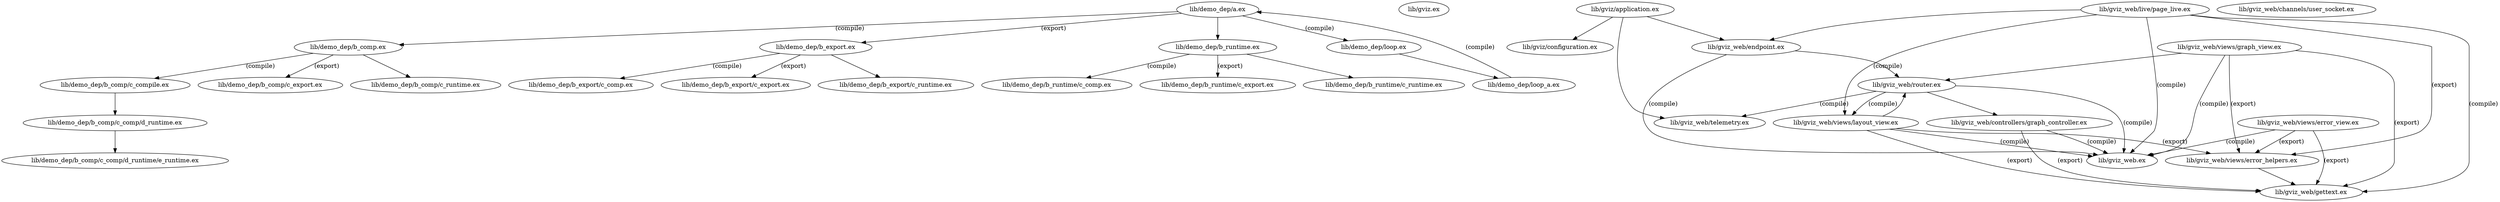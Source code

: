 digraph "DepViz" {
  "lib/demo_dep/a.ex"
  "lib/demo_dep/a.ex" -> "lib/demo_dep/b_comp.ex" [label="(compile)"]
  "lib/demo_dep/b_comp.ex" -> "lib/demo_dep/b_comp/c_compile.ex" [label="(compile)"]
  "lib/demo_dep/b_comp/c_compile.ex" -> "lib/demo_dep/b_comp/c_comp/d_runtime.ex"
  "lib/demo_dep/b_comp/c_comp/d_runtime.ex" -> "lib/demo_dep/b_comp/c_comp/d_runtime/e_runtime.ex"
  "lib/demo_dep/b_comp.ex" -> "lib/demo_dep/b_comp/c_export.ex" [label="(export)"]
  "lib/demo_dep/b_comp.ex" -> "lib/demo_dep/b_comp/c_runtime.ex"
  "lib/demo_dep/a.ex" -> "lib/demo_dep/b_export.ex" [label="(export)"]
  "lib/demo_dep/b_export.ex" -> "lib/demo_dep/b_export/c_comp.ex" [label="(compile)"]
  "lib/demo_dep/b_export.ex" -> "lib/demo_dep/b_export/c_export.ex" [label="(export)"]
  "lib/demo_dep/b_export.ex" -> "lib/demo_dep/b_export/c_runtime.ex"
  "lib/demo_dep/a.ex" -> "lib/demo_dep/b_runtime.ex"
  "lib/demo_dep/b_runtime.ex" -> "lib/demo_dep/b_runtime/c_comp.ex" [label="(compile)"]
  "lib/demo_dep/b_runtime.ex" -> "lib/demo_dep/b_runtime/c_export.ex" [label="(export)"]
  "lib/demo_dep/b_runtime.ex" -> "lib/demo_dep/b_runtime/c_runtime.ex"
  "lib/demo_dep/a.ex" -> "lib/demo_dep/loop.ex" [label="(compile)"]
  "lib/demo_dep/loop.ex" -> "lib/demo_dep/loop_a.ex"
  "lib/demo_dep/loop_a.ex" -> "lib/demo_dep/a.ex" [label="(compile)"]
  "lib/demo_dep/b_comp.ex"
  "lib/demo_dep/b_comp/c_comp/d_runtime.ex"
  "lib/demo_dep/b_comp/c_comp/d_runtime/e_runtime.ex"
  "lib/demo_dep/b_comp/c_compile.ex"
  "lib/demo_dep/b_comp/c_export.ex"
  "lib/demo_dep/b_comp/c_runtime.ex"
  "lib/demo_dep/b_export.ex"
  "lib/demo_dep/b_export/c_comp.ex"
  "lib/demo_dep/b_export/c_export.ex"
  "lib/demo_dep/b_export/c_runtime.ex"
  "lib/demo_dep/b_runtime.ex"
  "lib/demo_dep/b_runtime/c_comp.ex"
  "lib/demo_dep/b_runtime/c_export.ex"
  "lib/demo_dep/b_runtime/c_runtime.ex"
  "lib/demo_dep/loop.ex"
  "lib/demo_dep/loop_a.ex"
  "lib/gviz.ex"
  "lib/gviz/application.ex"
  "lib/gviz/application.ex" -> "lib/gviz/configuration.ex"
  "lib/gviz/application.ex" -> "lib/gviz_web/endpoint.ex"
  "lib/gviz_web/endpoint.ex" -> "lib/gviz_web.ex" [label="(compile)"]
  "lib/gviz_web/endpoint.ex" -> "lib/gviz_web/router.ex"
  "lib/gviz_web/router.ex" -> "lib/gviz_web.ex" [label="(compile)"]
  "lib/gviz_web/router.ex" -> "lib/gviz_web/controllers/graph_controller.ex"
  "lib/gviz_web/controllers/graph_controller.ex" -> "lib/gviz_web.ex" [label="(compile)"]
  "lib/gviz_web/controllers/graph_controller.ex" -> "lib/gviz_web/gettext.ex" [label="(export)"]
  "lib/gviz_web/router.ex" -> "lib/gviz_web/telemetry.ex" [label="(compile)"]
  "lib/gviz_web/router.ex" -> "lib/gviz_web/views/layout_view.ex" [label="(compile)"]
  "lib/gviz_web/views/layout_view.ex" -> "lib/gviz_web.ex" [label="(compile)"]
  "lib/gviz_web/views/layout_view.ex" -> "lib/gviz_web/gettext.ex" [label="(export)"]
  "lib/gviz_web/views/layout_view.ex" -> "lib/gviz_web/router.ex"
  "lib/gviz_web/views/layout_view.ex" -> "lib/gviz_web/views/error_helpers.ex" [label="(export)"]
  "lib/gviz_web/views/error_helpers.ex" -> "lib/gviz_web/gettext.ex"
  "lib/gviz/application.ex" -> "lib/gviz_web/telemetry.ex"
  "lib/gviz/configuration.ex"
  "lib/gviz_web.ex"
  "lib/gviz_web/channels/user_socket.ex"
  "lib/gviz_web/controllers/graph_controller.ex"
  "lib/gviz_web/endpoint.ex"
  "lib/gviz_web/gettext.ex"
  "lib/gviz_web/live/page_live.ex"
  "lib/gviz_web/live/page_live.ex" -> "lib/gviz_web.ex" [label="(compile)"]
  "lib/gviz_web/live/page_live.ex" -> "lib/gviz_web/endpoint.ex"
  "lib/gviz_web/live/page_live.ex" -> "lib/gviz_web/gettext.ex" [label="(compile)"]
  "lib/gviz_web/live/page_live.ex" -> "lib/gviz_web/views/error_helpers.ex" [label="(export)"]
  "lib/gviz_web/live/page_live.ex" -> "lib/gviz_web/views/layout_view.ex" [label="(compile)"]
  "lib/gviz_web/router.ex"
  "lib/gviz_web/telemetry.ex"
  "lib/gviz_web/views/error_helpers.ex"
  "lib/gviz_web/views/error_view.ex"
  "lib/gviz_web/views/error_view.ex" -> "lib/gviz_web.ex" [label="(compile)"]
  "lib/gviz_web/views/error_view.ex" -> "lib/gviz_web/gettext.ex" [label="(export)"]
  "lib/gviz_web/views/error_view.ex" -> "lib/gviz_web/views/error_helpers.ex" [label="(export)"]
  "lib/gviz_web/views/graph_view.ex"
  "lib/gviz_web/views/graph_view.ex" -> "lib/gviz_web.ex" [label="(compile)"]
  "lib/gviz_web/views/graph_view.ex" -> "lib/gviz_web/gettext.ex" [label="(export)"]
  "lib/gviz_web/views/graph_view.ex" -> "lib/gviz_web/router.ex"
  "lib/gviz_web/views/graph_view.ex" -> "lib/gviz_web/views/error_helpers.ex" [label="(export)"]
  "lib/gviz_web/views/layout_view.ex"
}
